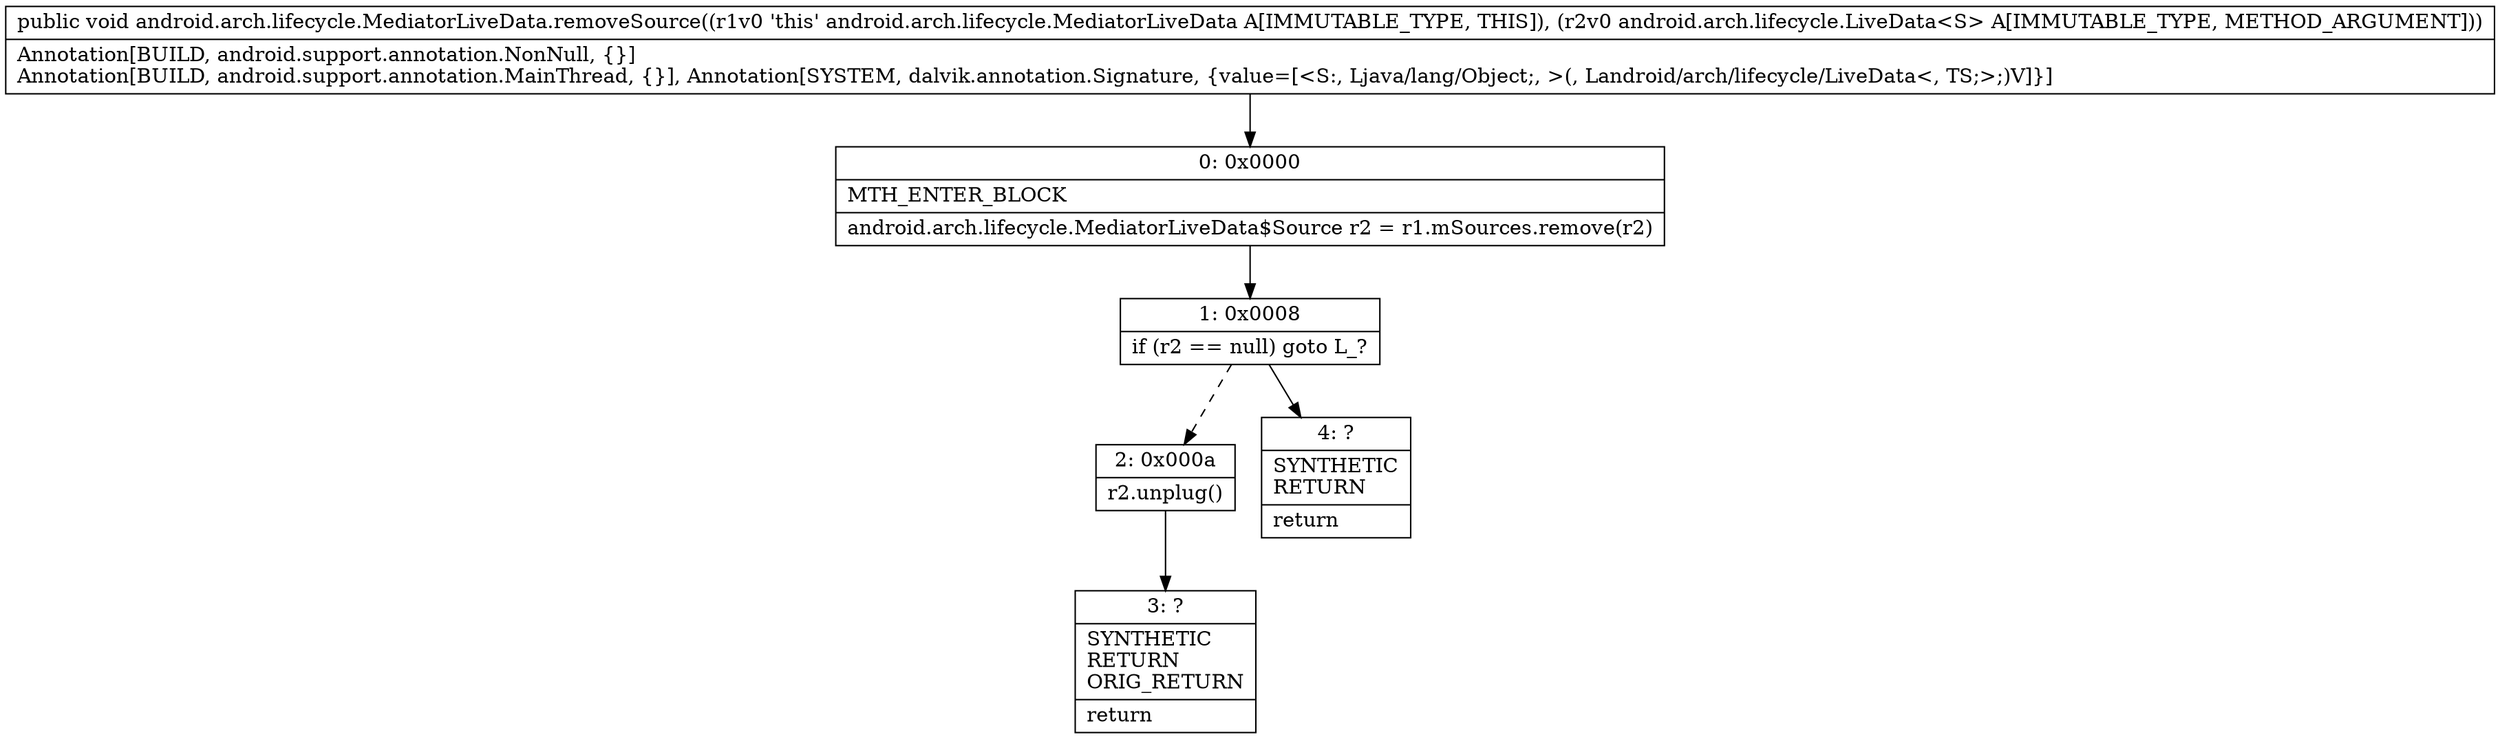 digraph "CFG forandroid.arch.lifecycle.MediatorLiveData.removeSource(Landroid\/arch\/lifecycle\/LiveData;)V" {
Node_0 [shape=record,label="{0\:\ 0x0000|MTH_ENTER_BLOCK\l|android.arch.lifecycle.MediatorLiveData$Source r2 = r1.mSources.remove(r2)\l}"];
Node_1 [shape=record,label="{1\:\ 0x0008|if (r2 == null) goto L_?\l}"];
Node_2 [shape=record,label="{2\:\ 0x000a|r2.unplug()\l}"];
Node_3 [shape=record,label="{3\:\ ?|SYNTHETIC\lRETURN\lORIG_RETURN\l|return\l}"];
Node_4 [shape=record,label="{4\:\ ?|SYNTHETIC\lRETURN\l|return\l}"];
MethodNode[shape=record,label="{public void android.arch.lifecycle.MediatorLiveData.removeSource((r1v0 'this' android.arch.lifecycle.MediatorLiveData A[IMMUTABLE_TYPE, THIS]), (r2v0 android.arch.lifecycle.LiveData\<S\> A[IMMUTABLE_TYPE, METHOD_ARGUMENT]))  | Annotation[BUILD, android.support.annotation.NonNull, \{\}]\lAnnotation[BUILD, android.support.annotation.MainThread, \{\}], Annotation[SYSTEM, dalvik.annotation.Signature, \{value=[\<S:, Ljava\/lang\/Object;, \>(, Landroid\/arch\/lifecycle\/LiveData\<, TS;\>;)V]\}]\l}"];
MethodNode -> Node_0;
Node_0 -> Node_1;
Node_1 -> Node_2[style=dashed];
Node_1 -> Node_4;
Node_2 -> Node_3;
}

